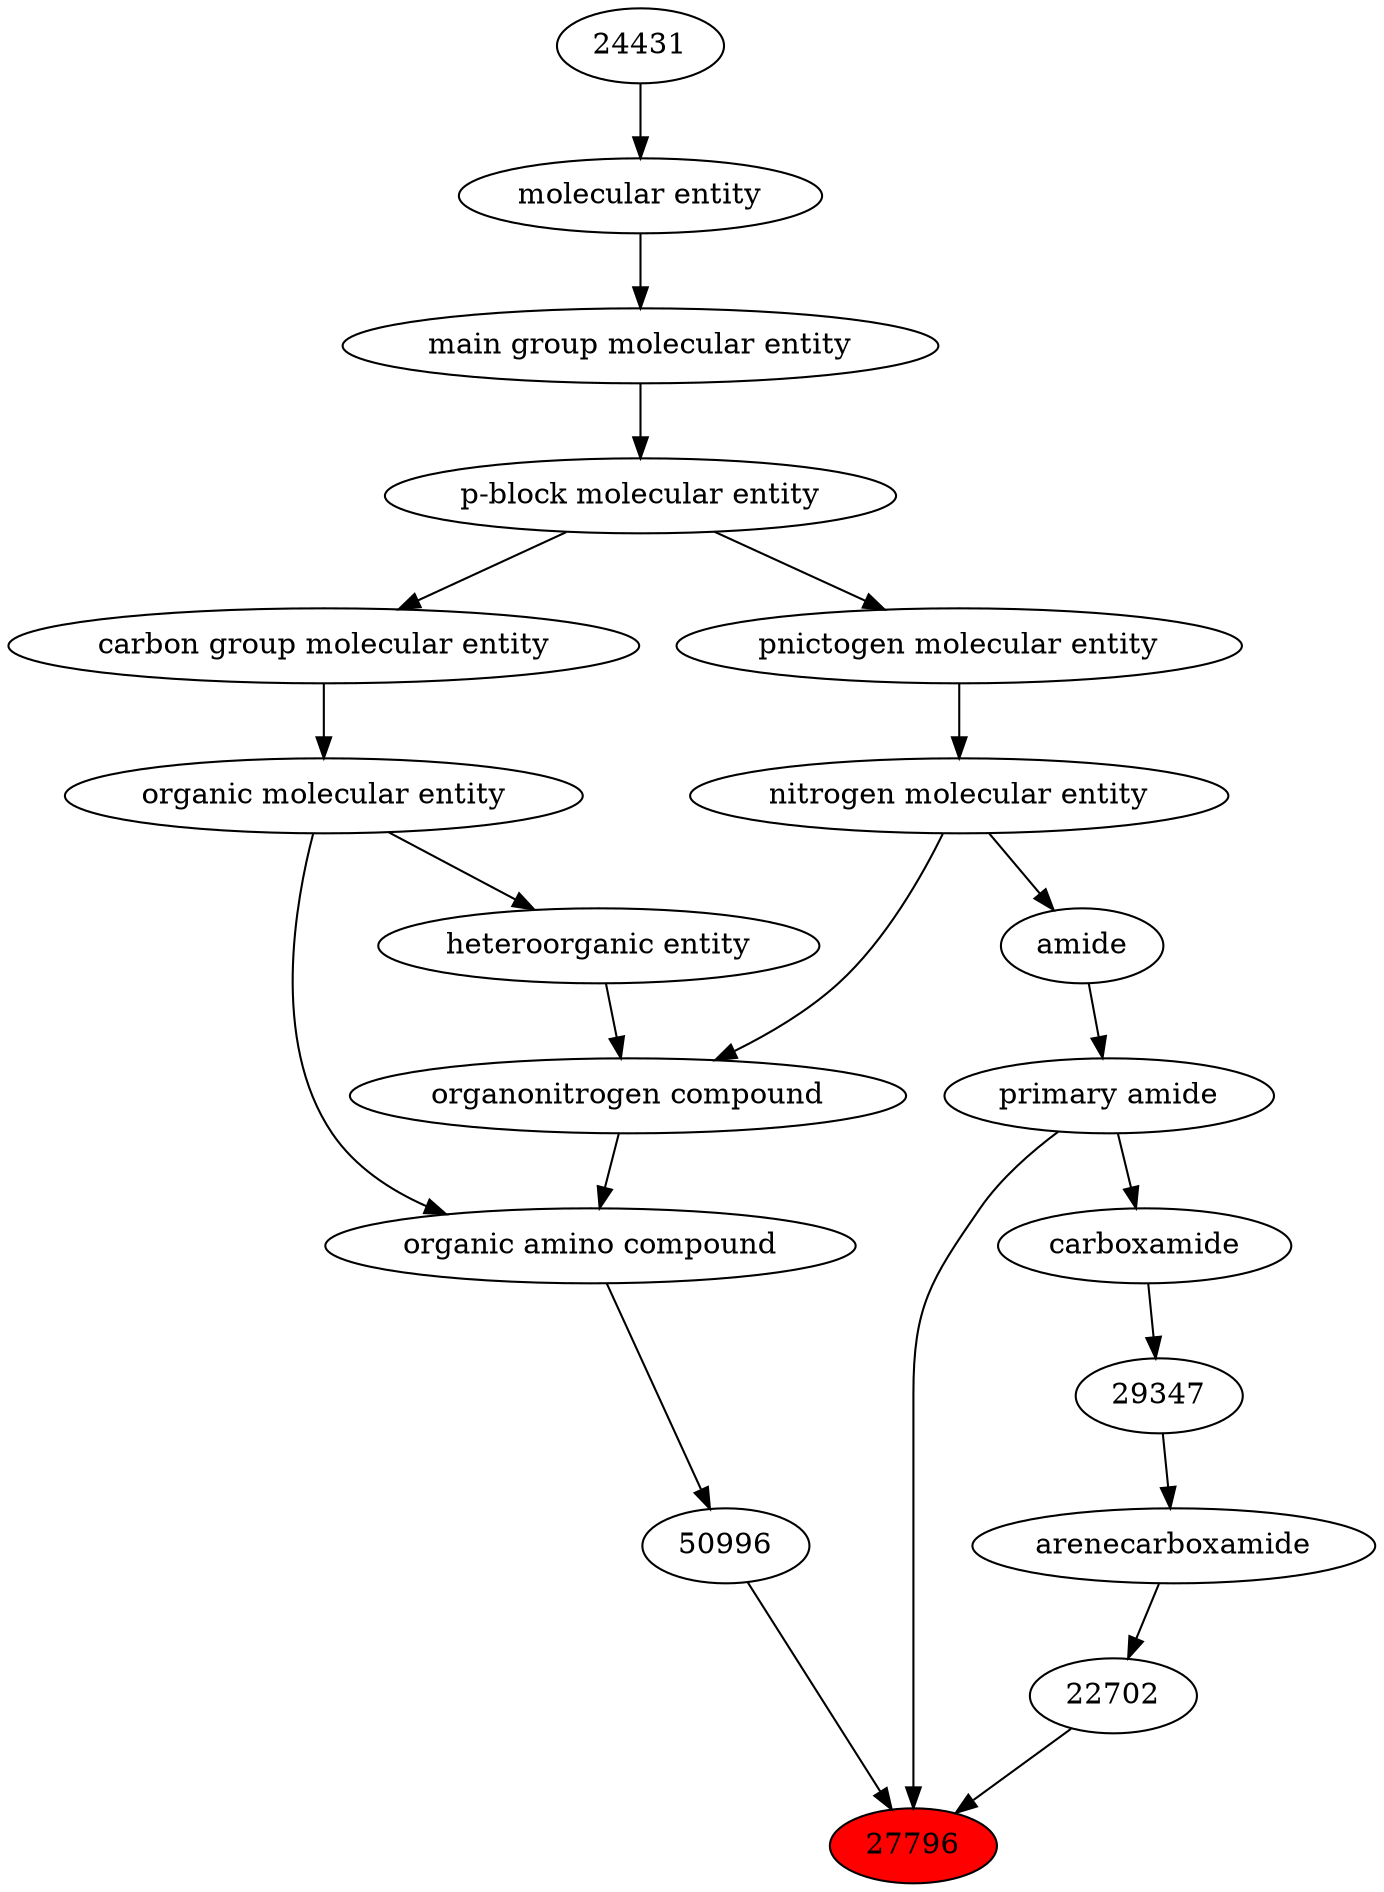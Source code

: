 digraph tree{ 
27796 [label="27796" fillcolor=red style=filled]
50996 -> 27796
33256 -> 27796
22702 -> 27796
50996 [label="50996"]
50047 -> 50996
33256 [label="primary amide"]
32988 -> 33256
22702 [label="22702"]
22645 -> 22702
50047 [label="organic amino compound"]
50860 -> 50047
35352 -> 50047
32988 [label="amide"]
51143 -> 32988
22645 [label="arenecarboxamide"]
29347 -> 22645
50860 [label="organic molecular entity"]
33582 -> 50860
35352 [label="organonitrogen compound"]
51143 -> 35352
33285 -> 35352
51143 [label="nitrogen molecular entity"]
33302 -> 51143
29347 [label="29347"]
37622 -> 29347
33582 [label="carbon group molecular entity"]
33675 -> 33582
33285 [label="heteroorganic entity"]
50860 -> 33285
33302 [label="pnictogen molecular entity"]
33675 -> 33302
37622 [label="carboxamide"]
33256 -> 37622
33675 [label="p-block molecular entity"]
33579 -> 33675
33579 [label="main group molecular entity"]
23367 -> 33579
23367 [label="molecular entity"]
24431 -> 23367
24431 [label="24431"]
}